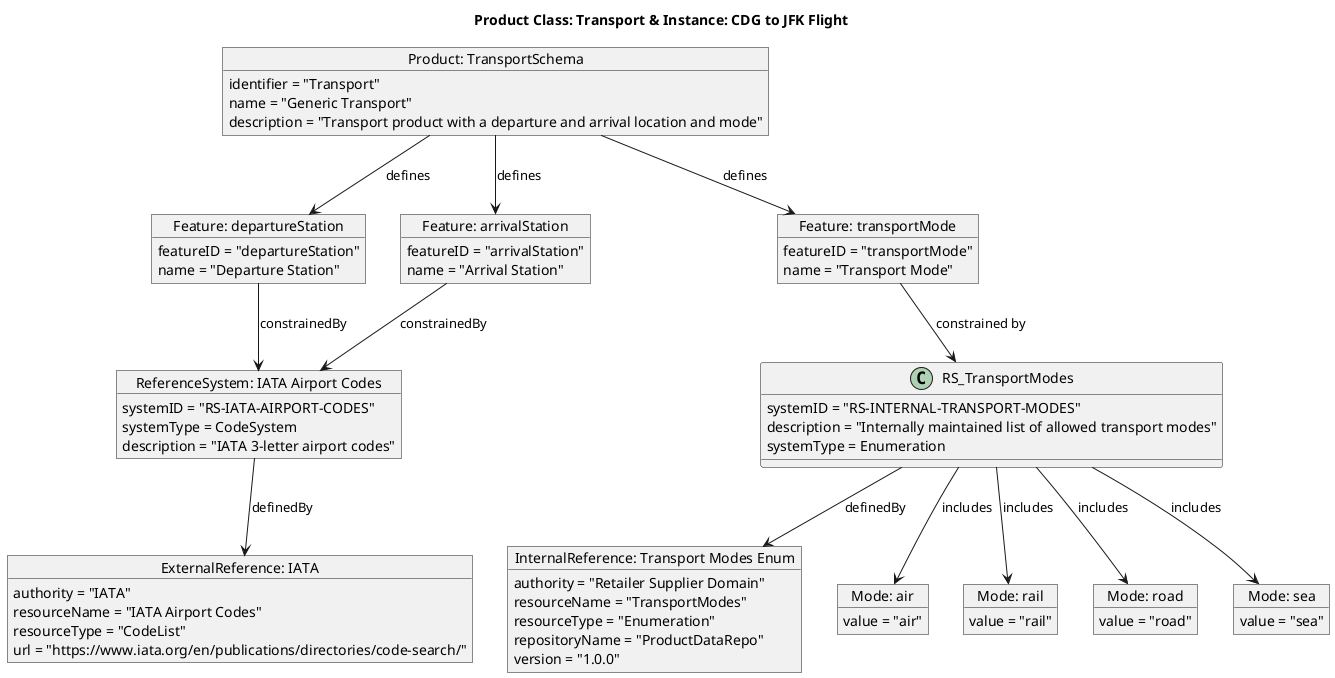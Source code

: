 @startuml
title Product Class: Transport & Instance: CDG to JFK Flight

skinparam classAttributeIconSize 0

' === Transport Product Class ===
object "Product: TransportSchema" as TransportSchema {
  identifier = "Transport"
  name = "Generic Transport"
  description = "Transport product with a departure and arrival location and mode"
}

object "Feature: departureStation" as DepartureF {
  featureID = "departureStation"
  name = "Departure Station"
}

object "Feature: arrivalStation" as ArrivalF {
  featureID = "arrivalStation"
  name = "Arrival Station"
}

object "Feature: transportMode" as ModeF {
  featureID = "transportMode"
  name = "Transport Mode"
}

TransportSchema --> DepartureF : defines
TransportSchema --> ArrivalF : defines
TransportSchema --> ModeF : defines

' === Reference System for Locations ===
object "ReferenceSystem: IATA Airport Codes" as IATA {
  systemID = "RS-IATA-AIRPORT-CODES"
  systemType = CodeSystem
  description = "IATA 3-letter airport codes"
}

object "ExternalReference: IATA" as IATAExt {
  authority = "IATA"
  resourceName = "IATA Airport Codes"
  resourceType = "CodeList"
  url = "https://www.iata.org/en/publications/directories/code-search/"
}

DepartureF --> IATA : constrainedBy
ArrivalF --> IATA : constrainedBy
IATA --> IATAExt : definedBy
ModeF --> RS_TransportModes: constrained by

' === Core Reference System ===
object "ReferenceSystem: Transport Modes" as RS_TransportModes {
  systemID = "RS-INTERNAL-TRANSPORT-MODES"
  description = "Internally maintained list of allowed transport modes"
  systemType = Enumeration
}

' === Internal Reference Source ===
object "InternalReference: Transport Modes Enum" as InternalSource {
  authority = "Retailer Supplier Domain"
  resourceName = "TransportModes"
  resourceType = "Enumeration"
  repositoryName = "ProductDataRepo"
  version = "1.0.0"
}

' === Allowed Transport Modes ===
object "Mode: air" as AirMode {
  value = "air"
}
object "Mode: rail" as RailMode {
  value = "rail"
}
object "Mode: road" as RoadMode {
  value = "road"
}
object "Mode: sea" as SeaMode {
  value = "sea"
}

' === Relationships ===
RS_TransportModes --> InternalSource : definedBy
RS_TransportModes --> AirMode : includes
RS_TransportModes --> RailMode : includes
RS_TransportModes --> RoadMode : includes
RS_TransportModes --> SeaMode : includes


' === Instance: Flight from CDG to JFK ===
/'
object "Product: CDG to JFK Flight" as CDGJFK {
  productID = "FLIGHT-CDG-JFK-001"
  name = "Flight from CDG to JFK"
  productClass = "Transport"
}

object "Value: CDG" as CDGVal {
  value = "CDG"
  unit = ""
}

object "Value: JFK" as JFKVal {
  value = "JFK"
  unit = ""
}

object "Value: air" as AirVal {
  value = "air"
  unit = ""
}

CDGJFK --> DepartureF : hasFeature
CDGJFK --> ArrivalF : hasFeature
CDGJFK --> ModeF : hasFeature

DepartureF --> CDGVal : hasValue
ArrivalF --> JFKVal : hasValue
ModeF --> AirVal : hasValue
'/
@enduml
@startuml LH example with instance

skinparam packageStyle rectangle
skinparam shadowing false
skinparam classAttributeIconSize 0
skinparam linetype ortho

' === Layer 1: Abstract Core Model ===
package "Layer 1: Abstract Core Model" {


enum StatusCode <<Metadata>> {
  +active
  +deprecated
  +onhold
  +new
  +deleted
  +archived
}


class LifecycleStatus <<Metadata>> {
  +status : StatusCode
  +since : Date
  +reason
}

Product "1" -- "1" LifecycleStatus : has >

' Features that describe a product
class Feature {
  note: see feature section 
  for more details
}

LifecycleStatus  .d.> StatusCode

  class Product {
    +identifier
    +type
    +name : Text
    +description : Text
  }

  class Feature {
    +identifier: Any
    +name: Text
    +description: Text
  }

  abstract class FeatureValue {
    +unit
  }

  class SingleValue {
    +value
  }

  class ValueRange {
    +minValue
    +maxValue
  }

  class DiscreteSet {
    +allowedValues: List
  }

  FeatureValue <|-- SingleValue
  FeatureValue <|-- ValueRange
  FeatureValue <|-- DiscreteSet

  Feature --> FeatureValue : has exactly one >

  Product "1" *-- "1..*" Feature : has >
}

' === Layer 2: Product Class Specialization ===
package "Layer 2: Product Class: TransportProduct" {

  enum TransportMode {
    Air
    Rail
    Bus
    Ferry
    Car
    Other
  }

  TransportProduct --> TransportMode: uses >

  class TransportProduct {
    +transportMode: TransportMode
    +origin: Location
    +destination: Location
    +validityPeriod: DateRange
  }

  Product <|-- TransportProduct

  note right of TransportProduct
    Domain-specific attributes like:
    - transportMode
    - origin/destination
    - validityPeriod
    are represented as Feature instances
    attached to the base Product
  end note
}

' === Layer 3: Feature Mapping Example ===
package "Layer 3: Feature Instances for LH1234" {

object "Feature_Origin : Feature" as Feature_Origin {
    name = "Origin"
    description = "Point of departure"
  }
  object "Feature_Destination : Feature" as Feature_Destination {
    name = "Destination"
    description = "Point of arrival"
  }

  object "Feature_TransportMode : Feature" as Feature_TransportMode{
    name = "Transport Mode"
    description = "Mode of transport (Air, Rail...)"
  }

  object "Feature_Validity : Feature" as Feature_Validity{
    name = "Validity Period"
    description = "Date range of product validity"
  }

  Feature_Origin --> SingleValue
  Feature_Destination --> SingleValue
  Feature_TransportMode --> DiscreteSet
  Feature_Validity --> ValueRange

  object "LH1234_Economy : TransportProduct" as LH1234_Economy {
    identifier = "LH1234_ECO"
    name = "Flight LH1234 Economy Class"
  }

  LH1234_Economy *-- Feature_Origin
  LH1234_Economy *-- Feature_Destination
  LH1234_Economy *-- Feature_TransportMode
  LH1234_Economy *-- Feature_Validity
}

@enduml